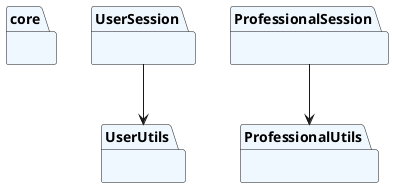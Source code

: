 @startuml packages
set namespaceSeparator none
package "core" as core #aliceblue {
}
package "UserSession" as core.session.UserSession #aliceblue {
}
package "ProfessionalSession" as core.session.ProfessionalSession #aliceblue {
}
package "UserUtils" as core.utils.UserUtils #aliceblue {
}
package "ProfessionalUtils" as core.utils.ProfessionalUtils #aliceblue {
}
core.session.UserSession --> core.utils.UserUtils
core.session.ProfessionalSession --> core.utils.ProfessionalUtils
@enduml
